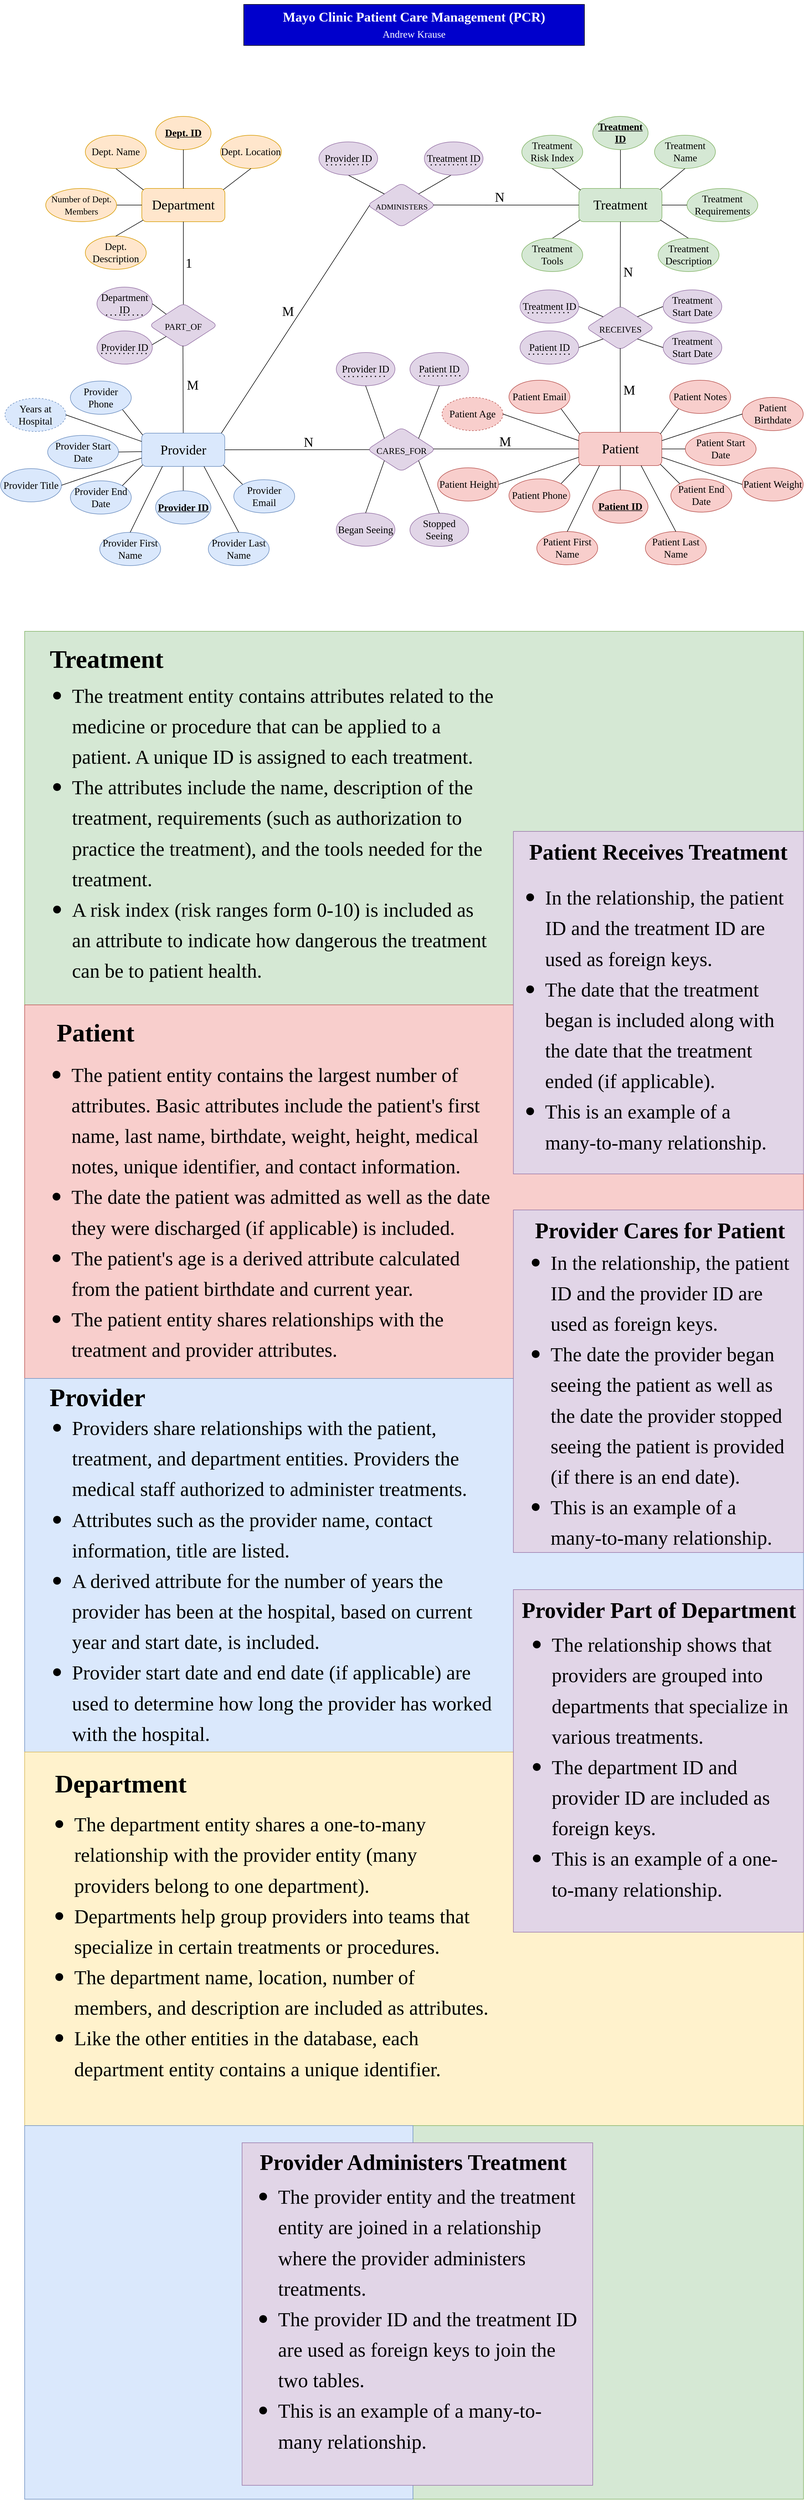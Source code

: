 <mxfile version="16.5.6" type="device"><diagram id="sXUu6gzfjGrdpGpNOIdJ" name="Page-1"><mxGraphModel dx="4525" dy="3700" grid="0" gridSize="10" guides="1" tooltips="1" connect="1" arrows="1" fold="1" page="0" pageScale="1" pageWidth="1100" pageHeight="850" background="#FFFFFF" math="0" shadow="0"><root><mxCell id="0"/><mxCell id="1" parent="0"/><mxCell id="J-3MA8H2WgZVEA1SmW8R-1" value="&lt;h1&gt;&lt;font face=&quot;Times New Roman&quot; style=&quot;font-weight: normal&quot;&gt;Department&lt;/font&gt;&lt;/h1&gt;" style="rounded=1;whiteSpace=wrap;html=1;fillColor=#ffe6cc;strokeColor=#d79b00;" vertex="1" parent="1"><mxGeometry x="-462" y="332" width="150" height="60" as="geometry"/></mxCell><mxCell id="J-3MA8H2WgZVEA1SmW8R-2" value="" style="endArrow=none;html=1;rounded=0;fontFamily=Times New Roman;entryX=0.019;entryY=0.043;entryDx=0;entryDy=0;exitX=0.5;exitY=1;exitDx=0;exitDy=0;entryPerimeter=0;" edge="1" parent="1" source="J-3MA8H2WgZVEA1SmW8R-193" target="J-3MA8H2WgZVEA1SmW8R-1"><mxGeometry width="50" height="50" relative="1" as="geometry"><mxPoint x="-543" y="288" as="sourcePoint"/><mxPoint x="-522" y="232" as="targetPoint"/></mxGeometry></mxCell><mxCell id="J-3MA8H2WgZVEA1SmW8R-4" value="&lt;h2&gt;&lt;u&gt;Dept. ID&lt;/u&gt;&lt;/h2&gt;" style="ellipse;whiteSpace=wrap;html=1;fontFamily=Times New Roman;fillColor=#ffe6cc;strokeColor=#d79b00;" vertex="1" parent="1"><mxGeometry x="-437" y="202" width="100" height="60" as="geometry"/></mxCell><mxCell id="J-3MA8H2WgZVEA1SmW8R-5" value="" style="endArrow=none;html=1;rounded=0;fontFamily=Times New Roman;exitX=0.5;exitY=0;exitDx=0;exitDy=0;entryX=0.5;entryY=1;entryDx=0;entryDy=0;" edge="1" parent="1" source="J-3MA8H2WgZVEA1SmW8R-1" target="J-3MA8H2WgZVEA1SmW8R-4"><mxGeometry width="50" height="50" relative="1" as="geometry"><mxPoint x="-402" y="322" as="sourcePoint"/><mxPoint x="-352" y="272" as="targetPoint"/></mxGeometry></mxCell><mxCell id="J-3MA8H2WgZVEA1SmW8R-6" value="&lt;h2&gt;&lt;span style=&quot;font-weight: normal&quot;&gt;Dept. Location&lt;/span&gt;&lt;/h2&gt;" style="ellipse;whiteSpace=wrap;html=1;fontFamily=Times New Roman;fillColor=#ffe6cc;strokeColor=#d79b00;" vertex="1" parent="1"><mxGeometry x="-320" y="236" width="110" height="60" as="geometry"/></mxCell><mxCell id="J-3MA8H2WgZVEA1SmW8R-7" value="" style="endArrow=none;html=1;rounded=0;fontFamily=Times New Roman;exitX=0.981;exitY=0.037;exitDx=0;exitDy=0;entryX=0.5;entryY=1;entryDx=0;entryDy=0;exitPerimeter=0;" edge="1" parent="1" source="J-3MA8H2WgZVEA1SmW8R-1" target="J-3MA8H2WgZVEA1SmW8R-6"><mxGeometry width="50" height="50" relative="1" as="geometry"><mxPoint x="-292" y="322" as="sourcePoint"/><mxPoint x="-242" y="272" as="targetPoint"/></mxGeometry></mxCell><mxCell id="J-3MA8H2WgZVEA1SmW8R-8" value="&lt;h1 style=&quot;line-height: 1.2&quot;&gt;&lt;font color=&quot;#ffffff&quot;&gt;Mayo Clinic Patient Care Management (PCR)&lt;br&gt;&lt;span style=&quot;font-weight: normal&quot;&gt;&lt;font style=&quot;font-size: 18px&quot;&gt;Andrew Krause&lt;/font&gt;&lt;/span&gt;&lt;/font&gt;&lt;br&gt;&lt;/h1&gt;" style="rounded=0;whiteSpace=wrap;html=1;fontFamily=Times New Roman;align=center;fillColor=#0000CC;" vertex="1" parent="1"><mxGeometry x="-278" width="615" height="74" as="geometry"/></mxCell><mxCell id="J-3MA8H2WgZVEA1SmW8R-20" value="" style="endArrow=none;html=1;rounded=0;fontFamily=Times New Roman;entryX=1;entryY=0.5;entryDx=0;entryDy=0;exitX=0;exitY=0.5;exitDx=0;exitDy=0;" edge="1" parent="1" source="J-3MA8H2WgZVEA1SmW8R-1" target="J-3MA8H2WgZVEA1SmW8R-194"><mxGeometry width="50" height="50" relative="1" as="geometry"><mxPoint x="-487" y="425" as="sourcePoint"/><mxPoint x="-593" y="362" as="targetPoint"/></mxGeometry></mxCell><mxCell id="J-3MA8H2WgZVEA1SmW8R-21" value="" style="endArrow=none;html=1;rounded=0;fontFamily=Times New Roman;fontSize=24;entryX=0.5;entryY=1;entryDx=0;entryDy=0;exitX=0.5;exitY=0.03;exitDx=0;exitDy=0;exitPerimeter=0;" edge="1" parent="1" source="J-3MA8H2WgZVEA1SmW8R-22" target="J-3MA8H2WgZVEA1SmW8R-1"><mxGeometry width="50" height="50" relative="1" as="geometry"><mxPoint x="-387" y="617.0" as="sourcePoint"/><mxPoint x="-360" y="489" as="targetPoint"/></mxGeometry></mxCell><mxCell id="J-3MA8H2WgZVEA1SmW8R-22" value="&lt;font style=&quot;font-size: 16px&quot;&gt;PART_OF&lt;/font&gt;" style="rhombus;whiteSpace=wrap;html=1;fontFamily=Times New Roman;fontSize=24;fillColor=#e1d5e7;strokeColor=#9673a6;rounded=1;" vertex="1" parent="1"><mxGeometry x="-448.75" y="539" width="123.5" height="80" as="geometry"/></mxCell><mxCell id="J-3MA8H2WgZVEA1SmW8R-27" value="" style="endArrow=none;html=1;rounded=0;fontFamily=Times New Roman;fontSize=24;entryX=0.494;entryY=0.961;entryDx=0;entryDy=0;exitX=0.5;exitY=0;exitDx=0;exitDy=0;entryPerimeter=0;" edge="1" parent="1" source="J-3MA8H2WgZVEA1SmW8R-203" target="J-3MA8H2WgZVEA1SmW8R-22"><mxGeometry width="50" height="50" relative="1" as="geometry"><mxPoint x="-387.0" y="765.5" as="sourcePoint"/><mxPoint x="-387.45" y="562" as="targetPoint"/></mxGeometry></mxCell><mxCell id="J-3MA8H2WgZVEA1SmW8R-39" value="&lt;h2&gt;&lt;span style=&quot;font-weight: normal&quot;&gt;Department ID&lt;/span&gt;&lt;/h2&gt;" style="ellipse;whiteSpace=wrap;html=1;fontFamily=Times New Roman;fillColor=#e1d5e7;strokeColor=#9673a6;" vertex="1" parent="1"><mxGeometry x="-543" y="510" width="100" height="60" as="geometry"/></mxCell><mxCell id="J-3MA8H2WgZVEA1SmW8R-40" value="&lt;h2&gt;&lt;span style=&quot;font-weight: normal&quot;&gt;Provider ID&lt;/span&gt;&lt;/h2&gt;" style="ellipse;whiteSpace=wrap;html=1;fontFamily=Times New Roman;fillColor=#e1d5e7;strokeColor=#9673a6;" vertex="1" parent="1"><mxGeometry x="-543" y="589" width="100" height="60" as="geometry"/></mxCell><mxCell id="J-3MA8H2WgZVEA1SmW8R-41" value="" style="endArrow=none;dashed=1;html=1;dashPattern=1 3;strokeWidth=2;rounded=0;fontFamily=Times New Roman;fontSize=16;" edge="1" parent="1"><mxGeometry width="50" height="50" relative="1" as="geometry"><mxPoint x="-526.5" y="560.32" as="sourcePoint"/><mxPoint x="-455" y="560.32" as="targetPoint"/></mxGeometry></mxCell><mxCell id="J-3MA8H2WgZVEA1SmW8R-42" value="" style="endArrow=none;dashed=1;html=1;dashPattern=1 3;strokeWidth=2;rounded=0;fontFamily=Times New Roman;fontSize=16;fillColor=#e1d5e7;strokeColor=#000000;" edge="1" parent="1"><mxGeometry width="50" height="50" relative="1" as="geometry"><mxPoint x="-535.25" y="629.65" as="sourcePoint"/><mxPoint x="-450.75" y="629.83" as="targetPoint"/></mxGeometry></mxCell><mxCell id="J-3MA8H2WgZVEA1SmW8R-46" value="&lt;font style=&quot;font-size: 14px&quot;&gt;ADMINISTERS&lt;/font&gt;" style="rhombus;whiteSpace=wrap;html=1;fontFamily=Times New Roman;fontSize=24;fillColor=#e1d5e7;strokeColor=#9673a6;rounded=1;" vertex="1" parent="1"><mxGeometry x="-55" y="322" width="123.5" height="80" as="geometry"/></mxCell><mxCell id="J-3MA8H2WgZVEA1SmW8R-49" value="" style="endArrow=none;html=1;rounded=0;fontFamily=Times New Roman;fontSize=24;exitX=0;exitY=0;exitDx=0;exitDy=0;entryX=0.5;entryY=1;entryDx=0;entryDy=0;" edge="1" parent="1" source="J-3MA8H2WgZVEA1SmW8R-46" target="J-3MA8H2WgZVEA1SmW8R-163"><mxGeometry width="50" height="50" relative="1" as="geometry"><mxPoint x="8.29" y="414.5" as="sourcePoint"/><mxPoint x="-24.437" y="320.274" as="targetPoint"/></mxGeometry></mxCell><mxCell id="J-3MA8H2WgZVEA1SmW8R-51" value="" style="endArrow=none;html=1;rounded=0;fontFamily=Times New Roman;fontSize=24;entryX=1;entryY=0;entryDx=0;entryDy=0;exitX=0.456;exitY=0.999;exitDx=0;exitDy=0;exitPerimeter=0;" edge="1" parent="1" source="J-3MA8H2WgZVEA1SmW8R-164" target="J-3MA8H2WgZVEA1SmW8R-46"><mxGeometry width="50" height="50" relative="1" as="geometry"><mxPoint x="85.437" y="320.274" as="sourcePoint"/><mxPoint x="95.004" y="333.505" as="targetPoint"/></mxGeometry></mxCell><mxCell id="J-3MA8H2WgZVEA1SmW8R-54" value="&lt;h1&gt;&lt;font face=&quot;Times New Roman&quot; style=&quot;font-weight: normal&quot;&gt;Treatment&lt;/font&gt;&lt;/h1&gt;" style="rounded=1;whiteSpace=wrap;html=1;fillColor=#d5e8d4;strokeColor=#82b366;" vertex="1" parent="1"><mxGeometry x="327" y="332" width="150" height="60" as="geometry"/></mxCell><mxCell id="J-3MA8H2WgZVEA1SmW8R-55" value="" style="endArrow=none;html=1;rounded=0;fontFamily=Times New Roman;fontSize=16;exitX=0.965;exitY=0.499;exitDx=0;exitDy=0;entryX=0;entryY=0.5;entryDx=0;entryDy=0;exitPerimeter=0;" edge="1" parent="1" source="J-3MA8H2WgZVEA1SmW8R-46" target="J-3MA8H2WgZVEA1SmW8R-54"><mxGeometry width="50" height="50" relative="1" as="geometry"><mxPoint x="103" y="289" as="sourcePoint"/><mxPoint x="343.0" y="231" as="targetPoint"/></mxGeometry></mxCell><mxCell id="J-3MA8H2WgZVEA1SmW8R-56" value="M" style="text;html=1;strokeColor=none;fillColor=none;align=center;verticalAlign=middle;whiteSpace=wrap;rounded=0;fontFamily=Times New Roman;fontSize=24;" vertex="1" parent="1"><mxGeometry x="-228" y="539" width="60" height="30" as="geometry"/></mxCell><mxCell id="J-3MA8H2WgZVEA1SmW8R-57" value="N" style="text;html=1;strokeColor=none;fillColor=none;align=center;verticalAlign=middle;whiteSpace=wrap;rounded=0;fontFamily=Times New Roman;fontSize=24;" vertex="1" parent="1"><mxGeometry x="153.77" y="332.5" width="60" height="30" as="geometry"/></mxCell><mxCell id="J-3MA8H2WgZVEA1SmW8R-58" value="" style="endArrow=none;html=1;rounded=0;fontFamily=Times New Roman;exitX=0.5;exitY=0;exitDx=0;exitDy=0;entryX=0.5;entryY=1;entryDx=0;entryDy=0;" edge="1" parent="1" source="J-3MA8H2WgZVEA1SmW8R-54" target="J-3MA8H2WgZVEA1SmW8R-59"><mxGeometry width="50" height="50" relative="1" as="geometry"><mxPoint x="401.67" y="332" as="sourcePoint"/><mxPoint x="401.67" y="262" as="targetPoint"/></mxGeometry></mxCell><mxCell id="J-3MA8H2WgZVEA1SmW8R-59" value="&lt;h2&gt;&lt;u&gt;Treatment ID&lt;/u&gt;&lt;/h2&gt;" style="ellipse;whiteSpace=wrap;html=1;fontFamily=Times New Roman;fillColor=#d5e8d4;strokeColor=#82b366;" vertex="1" parent="1"><mxGeometry x="352" y="202" width="100" height="60" as="geometry"/></mxCell><mxCell id="J-3MA8H2WgZVEA1SmW8R-60" value="&lt;h2&gt;&lt;span style=&quot;font-weight: normal&quot;&gt;Treatment Risk Index&lt;/span&gt;&lt;/h2&gt;" style="ellipse;whiteSpace=wrap;html=1;fontFamily=Times New Roman;fillColor=#d5e8d4;strokeColor=#82b366;" vertex="1" parent="1"><mxGeometry x="223.94" y="236" width="110" height="60" as="geometry"/></mxCell><mxCell id="J-3MA8H2WgZVEA1SmW8R-61" value="" style="endArrow=none;html=1;rounded=0;fontFamily=Times New Roman;exitX=0.5;exitY=1;exitDx=0;exitDy=0;entryX=0.02;entryY=0.049;entryDx=0;entryDy=0;entryPerimeter=0;" edge="1" parent="1" source="J-3MA8H2WgZVEA1SmW8R-60" target="J-3MA8H2WgZVEA1SmW8R-54"><mxGeometry width="50" height="50" relative="1" as="geometry"><mxPoint x="252" y="340" as="sourcePoint"/><mxPoint x="340" y="270" as="targetPoint"/></mxGeometry></mxCell><mxCell id="J-3MA8H2WgZVEA1SmW8R-62" value="&lt;h2&gt;&lt;span style=&quot;font-weight: normal&quot;&gt;Treatment Name&lt;/span&gt;&lt;/h2&gt;" style="ellipse;whiteSpace=wrap;html=1;fontFamily=Times New Roman;fillColor=#d5e8d4;strokeColor=#82b366;" vertex="1" parent="1"><mxGeometry x="463.5" y="236" width="110" height="60" as="geometry"/></mxCell><mxCell id="J-3MA8H2WgZVEA1SmW8R-63" value="" style="endArrow=none;html=1;rounded=0;fontFamily=Times New Roman;exitX=0.977;exitY=0.035;exitDx=0;exitDy=0;entryX=0.5;entryY=1;entryDx=0;entryDy=0;exitPerimeter=0;" edge="1" parent="1" source="J-3MA8H2WgZVEA1SmW8R-54" target="J-3MA8H2WgZVEA1SmW8R-62"><mxGeometry width="50" height="50" relative="1" as="geometry"><mxPoint x="487.0" y="270" as="sourcePoint"/><mxPoint x="561" y="340" as="targetPoint"/></mxGeometry></mxCell><mxCell id="J-3MA8H2WgZVEA1SmW8R-68" value="&lt;h2&gt;&lt;span style=&quot;font-weight: normal&quot;&gt;Treatment Requirements&lt;/span&gt;&lt;/h2&gt;" style="ellipse;whiteSpace=wrap;html=1;fontFamily=Times New Roman;fillColor=#d5e8d4;strokeColor=#82b366;" vertex="1" parent="1"><mxGeometry x="522" y="332" width="128" height="60" as="geometry"/></mxCell><mxCell id="J-3MA8H2WgZVEA1SmW8R-69" value="" style="endArrow=none;html=1;rounded=0;fontFamily=Times New Roman;fontSize=24;entryX=1;entryY=0.5;entryDx=0;entryDy=0;exitX=0;exitY=0.5;exitDx=0;exitDy=0;" edge="1" parent="1" source="J-3MA8H2WgZVEA1SmW8R-68" target="J-3MA8H2WgZVEA1SmW8R-54"><mxGeometry width="50" height="50" relative="1" as="geometry"><mxPoint x="522.5" y="361.88" as="sourcePoint"/><mxPoint x="477" y="361.88" as="targetPoint"/></mxGeometry></mxCell><mxCell id="J-3MA8H2WgZVEA1SmW8R-70" value="" style="endArrow=none;html=1;rounded=0;fontFamily=Times New Roman;fontSize=24;entryX=0.5;entryY=1;entryDx=0;entryDy=0;exitX=0.499;exitY=0.031;exitDx=0;exitDy=0;exitPerimeter=0;" edge="1" parent="1" source="J-3MA8H2WgZVEA1SmW8R-71" target="J-3MA8H2WgZVEA1SmW8R-54"><mxGeometry width="50" height="50" relative="1" as="geometry"><mxPoint x="402" y="544" as="sourcePoint"/><mxPoint x="407" y="391" as="targetPoint"/></mxGeometry></mxCell><mxCell id="J-3MA8H2WgZVEA1SmW8R-71" value="&lt;font style=&quot;font-size: 16px&quot;&gt;RECEIVES&lt;/font&gt;" style="rhombus;whiteSpace=wrap;html=1;fontFamily=Times New Roman;fontSize=24;fillColor=#e1d5e7;strokeColor=#9673a6;rounded=1;" vertex="1" parent="1"><mxGeometry x="340" y="543.5" width="123.5" height="80" as="geometry"/></mxCell><mxCell id="J-3MA8H2WgZVEA1SmW8R-72" value="N" style="text;html=1;strokeColor=none;fillColor=none;align=center;verticalAlign=middle;whiteSpace=wrap;rounded=0;fontFamily=Times New Roman;fontSize=24;" vertex="1" parent="1"><mxGeometry x="386" y="468" width="60" height="30" as="geometry"/></mxCell><mxCell id="J-3MA8H2WgZVEA1SmW8R-73" value="" style="endArrow=none;html=1;rounded=0;fontFamily=Times New Roman;fontSize=24;entryX=0.499;entryY=0.959;entryDx=0;entryDy=0;exitX=0.5;exitY=0;exitDx=0;exitDy=0;entryPerimeter=0;" edge="1" parent="1" source="J-3MA8H2WgZVEA1SmW8R-74" target="J-3MA8H2WgZVEA1SmW8R-71"><mxGeometry width="50" height="50" relative="1" as="geometry"><mxPoint x="425.59" y="695.5" as="sourcePoint"/><mxPoint x="425.59" y="639.5" as="targetPoint"/></mxGeometry></mxCell><mxCell id="J-3MA8H2WgZVEA1SmW8R-74" value="&lt;h1&gt;&lt;font face=&quot;Times New Roman&quot; style=&quot;font-weight: normal&quot;&gt;Patient&lt;/font&gt;&lt;/h1&gt;" style="rounded=1;whiteSpace=wrap;html=1;fillColor=#f8cecc;strokeColor=#b85450;" vertex="1" parent="1"><mxGeometry x="326.75" y="772" width="150" height="60" as="geometry"/></mxCell><mxCell id="J-3MA8H2WgZVEA1SmW8R-75" value="M" style="text;html=1;strokeColor=none;fillColor=none;align=center;verticalAlign=middle;whiteSpace=wrap;rounded=0;fontFamily=Times New Roman;fontSize=24;" vertex="1" parent="1"><mxGeometry x="388" y="681" width="60" height="30" as="geometry"/></mxCell><mxCell id="J-3MA8H2WgZVEA1SmW8R-76" value="&lt;h2&gt;&lt;span style=&quot;font-weight: normal&quot;&gt;Treatment ID&lt;/span&gt;&lt;/h2&gt;" style="ellipse;whiteSpace=wrap;html=1;fontFamily=Times New Roman;fillColor=#e1d5e7;strokeColor=#9673a6;" vertex="1" parent="1"><mxGeometry x="220.75" y="515" width="106" height="60" as="geometry"/></mxCell><mxCell id="J-3MA8H2WgZVEA1SmW8R-77" value="" style="endArrow=none;html=1;rounded=0;fontFamily=Times New Roman;fontSize=24;entryX=0;entryY=0;entryDx=0;entryDy=0;exitX=1;exitY=0.5;exitDx=0;exitDy=0;" edge="1" parent="1" source="J-3MA8H2WgZVEA1SmW8R-76" target="J-3MA8H2WgZVEA1SmW8R-71"><mxGeometry width="50" height="50" relative="1" as="geometry"><mxPoint x="333.535" y="551.84" as="sourcePoint"/><mxPoint x="387" y="526.16" as="targetPoint"/></mxGeometry></mxCell><mxCell id="J-3MA8H2WgZVEA1SmW8R-78" value="" style="endArrow=none;dashed=1;html=1;dashPattern=1 3;strokeWidth=2;rounded=0;fontFamily=Times New Roman;fontSize=16;entryX=0.995;entryY=0.659;entryDx=0;entryDy=0;entryPerimeter=0;" edge="1" parent="1"><mxGeometry width="50" height="50" relative="1" as="geometry"><mxPoint x="234.75" y="556.46" as="sourcePoint"/><mxPoint x="313.25" y="556" as="targetPoint"/></mxGeometry></mxCell><mxCell id="J-3MA8H2WgZVEA1SmW8R-79" value="&lt;h2&gt;&lt;span style=&quot;font-weight: normal&quot;&gt;Patient ID&lt;/span&gt;&lt;/h2&gt;" style="ellipse;whiteSpace=wrap;html=1;fontFamily=Times New Roman;fillColor=#e1d5e7;strokeColor=#9673a6;" vertex="1" parent="1"><mxGeometry x="220.75" y="589" width="106" height="60" as="geometry"/></mxCell><mxCell id="J-3MA8H2WgZVEA1SmW8R-80" value="" style="endArrow=none;html=1;rounded=0;fontFamily=Times New Roman;fontSize=24;entryX=0;entryY=1;entryDx=0;entryDy=0;exitX=1;exitY=0.5;exitDx=0;exitDy=0;" edge="1" parent="1" source="J-3MA8H2WgZVEA1SmW8R-79" target="J-3MA8H2WgZVEA1SmW8R-71"><mxGeometry width="50" height="50" relative="1" as="geometry"><mxPoint x="310" y="621" as="sourcePoint"/><mxPoint x="370.875" y="645.5" as="targetPoint"/></mxGeometry></mxCell><mxCell id="J-3MA8H2WgZVEA1SmW8R-81" value="" style="endArrow=none;dashed=1;html=1;dashPattern=1 3;strokeWidth=2;rounded=0;fontFamily=Times New Roman;fontSize=16;" edge="1" parent="1"><mxGeometry width="50" height="50" relative="1" as="geometry"><mxPoint x="236.25" y="631" as="sourcePoint"/><mxPoint x="311.25" y="631" as="targetPoint"/></mxGeometry></mxCell><mxCell id="J-3MA8H2WgZVEA1SmW8R-82" value="" style="endArrow=none;html=1;rounded=0;fontFamily=Times New Roman;fontSize=24;exitX=1;exitY=0;exitDx=0;exitDy=0;entryX=0;entryY=0.5;entryDx=0;entryDy=0;" edge="1" parent="1" source="J-3MA8H2WgZVEA1SmW8R-71" target="J-3MA8H2WgZVEA1SmW8R-159"><mxGeometry width="50" height="50" relative="1" as="geometry"><mxPoint x="472" y="582" as="sourcePoint"/><mxPoint x="209.25" y="545" as="targetPoint"/></mxGeometry></mxCell><mxCell id="J-3MA8H2WgZVEA1SmW8R-88" value="" style="endArrow=none;html=1;rounded=0;fontFamily=Times New Roman;fontSize=24;exitX=1;exitY=0;exitDx=0;exitDy=0;entryX=0.013;entryY=0.952;entryDx=0;entryDy=0;entryPerimeter=0;" edge="1" parent="1" source="J-3MA8H2WgZVEA1SmW8R-264" target="J-3MA8H2WgZVEA1SmW8R-74"><mxGeometry width="50" height="50" relative="1" as="geometry"><mxPoint x="277.095" y="871.755" as="sourcePoint"/><mxPoint x="340.0" y="863.0" as="targetPoint"/></mxGeometry></mxCell><mxCell id="J-3MA8H2WgZVEA1SmW8R-90" value="" style="endArrow=none;html=1;rounded=0;fontFamily=Times New Roman;fontSize=24;exitX=0.5;exitY=0;exitDx=0;exitDy=0;entryX=0.5;entryY=1;entryDx=0;entryDy=0;" edge="1" parent="1" source="J-3MA8H2WgZVEA1SmW8R-201" target="J-3MA8H2WgZVEA1SmW8R-74"><mxGeometry width="50" height="50" relative="1" as="geometry"><mxPoint x="401.75" y="876" as="sourcePoint"/><mxPoint x="414.48" y="841.27" as="targetPoint"/></mxGeometry></mxCell><mxCell id="J-3MA8H2WgZVEA1SmW8R-91" value="" style="endArrow=none;html=1;rounded=0;fontFamily=Times New Roman;fontSize=24;entryX=0.983;entryY=0.962;entryDx=0;entryDy=0;exitX=0;exitY=0;exitDx=0;exitDy=0;entryPerimeter=0;" edge="1" parent="1" source="J-3MA8H2WgZVEA1SmW8R-92" target="J-3MA8H2WgZVEA1SmW8R-74"><mxGeometry width="50" height="50" relative="1" as="geometry"><mxPoint x="514" y="871" as="sourcePoint"/><mxPoint x="548.54" y="836" as="targetPoint"/></mxGeometry></mxCell><mxCell id="J-3MA8H2WgZVEA1SmW8R-92" value="&lt;h2&gt;&lt;span style=&quot;font-weight: normal&quot;&gt;Patient End Date&lt;/span&gt;&lt;/h2&gt;" style="ellipse;whiteSpace=wrap;html=1;fontFamily=Times New Roman;fillColor=#f8cecc;strokeColor=#b85450;" vertex="1" parent="1"><mxGeometry x="493" y="856" width="110" height="60" as="geometry"/></mxCell><mxCell id="J-3MA8H2WgZVEA1SmW8R-103" value="" style="rounded=0;whiteSpace=wrap;html=1;fontFamily=Times New Roman;fontSize=16;fillColor=#d5e8d4;strokeColor=#82b366;" vertex="1" parent="1"><mxGeometry x="-673.5" y="1131" width="1406" height="674" as="geometry"/></mxCell><mxCell id="J-3MA8H2WgZVEA1SmW8R-104" value="&lt;font style=&quot;font-size: 46px&quot;&gt;&lt;b&gt;Treatment&lt;/b&gt;&lt;/font&gt;" style="text;html=1;strokeColor=none;fillColor=none;align=center;verticalAlign=middle;whiteSpace=wrap;rounded=0;fontFamily=Times New Roman;fontSize=16;" vertex="1" parent="1"><mxGeometry x="-639.75" y="1143" width="228.75" height="75" as="geometry"/></mxCell><mxCell id="J-3MA8H2WgZVEA1SmW8R-105" value="&lt;ul&gt;&lt;li&gt;&lt;font style=&quot;font-size: 36px ; line-height: 0&quot;&gt;The treatment entity contains attributes related to the medicine or procedure that can be applied to a patient. A unique ID is assigned to each treatment.&lt;/font&gt;&lt;/li&gt;&lt;li&gt;&lt;span style=&quot;font-size: 36px&quot;&gt;The attributes include the name, description of the treatment, requirements (such as authorization to practice the treatment), and the tools needed for the treatment.&lt;/span&gt;&lt;/li&gt;&lt;li&gt;&lt;font style=&quot;font-size: 36px ; line-height: 0&quot;&gt;A risk index (risk ranges form 0-10) is included as an attribute to indicate how dangerous the treatment can be to patient health.&lt;/font&gt;&lt;/li&gt;&lt;/ul&gt;" style="text;html=1;strokeColor=none;fillColor=none;align=left;verticalAlign=middle;whiteSpace=wrap;rounded=0;fontFamily=Times New Roman;fontSize=46;" vertex="1" parent="1"><mxGeometry x="-630.24" y="1221" width="805.27" height="541" as="geometry"/></mxCell><mxCell id="J-3MA8H2WgZVEA1SmW8R-106" value="" style="rounded=0;whiteSpace=wrap;html=1;fontFamily=Times New Roman;fontSize=16;fillColor=#f8cecc;strokeColor=#b85450;" vertex="1" parent="1"><mxGeometry x="-673.5" y="1805" width="1406" height="674" as="geometry"/></mxCell><mxCell id="J-3MA8H2WgZVEA1SmW8R-107" value="" style="rounded=0;whiteSpace=wrap;html=1;fontFamily=Times New Roman;fontSize=16;fillColor=#e1d5e7;strokeColor=#9673a6;" vertex="1" parent="1"><mxGeometry x="208.75" y="1492" width="523.75" height="618" as="geometry"/></mxCell><mxCell id="J-3MA8H2WgZVEA1SmW8R-108" value="&lt;font style=&quot;font-size: 46px&quot;&gt;&lt;b&gt;Patient&lt;/b&gt;&lt;/font&gt;" style="text;html=1;strokeColor=none;fillColor=none;align=center;verticalAlign=middle;whiteSpace=wrap;rounded=0;fontFamily=Times New Roman;fontSize=16;" vertex="1" parent="1"><mxGeometry x="-626.5" y="1817" width="160.5" height="75" as="geometry"/></mxCell><mxCell id="J-3MA8H2WgZVEA1SmW8R-109" value="&lt;ul&gt;&lt;li&gt;&lt;span style=&quot;font-size: 36px&quot;&gt;The patient entity contains the largest number of attributes. Basic attributes include the patient's first name, last name, birthdate, weight, height, medical notes, unique identifier, and contact information.&lt;/span&gt;&lt;/li&gt;&lt;li&gt;&lt;span style=&quot;font-size: 36px&quot;&gt;The date the patient was admitted as well as the date they were discharged (if applicable) is included.&lt;/span&gt;&lt;/li&gt;&lt;li&gt;&lt;span style=&quot;font-size: 36px&quot;&gt;The patient's age is a derived attribute calculated from the patient birthdate and current year.&lt;/span&gt;&lt;/li&gt;&lt;li&gt;&lt;span style=&quot;font-size: 36px&quot;&gt;The patient entity shares relationships with the treatment and provider attributes.&lt;/span&gt;&lt;/li&gt;&lt;/ul&gt;" style="text;html=1;strokeColor=none;fillColor=none;align=left;verticalAlign=middle;whiteSpace=wrap;rounded=0;fontFamily=Times New Roman;fontSize=46;" vertex="1" parent="1"><mxGeometry x="-631.27" y="1905" width="805.27" height="541" as="geometry"/></mxCell><mxCell id="J-3MA8H2WgZVEA1SmW8R-110" value="" style="rounded=0;whiteSpace=wrap;html=1;fontFamily=Times New Roman;fontSize=16;fillColor=#dae8fc;strokeColor=#6c8ebf;" vertex="1" parent="1"><mxGeometry x="-673.5" y="2479" width="1406" height="674" as="geometry"/></mxCell><mxCell id="J-3MA8H2WgZVEA1SmW8R-111" value="&lt;font style=&quot;font-size: 46px&quot;&gt;&lt;b&gt;Provider&lt;/b&gt;&lt;/font&gt;" style="text;html=1;strokeColor=none;fillColor=none;align=center;verticalAlign=middle;whiteSpace=wrap;rounded=0;fontFamily=Times New Roman;fontSize=16;" vertex="1" parent="1"><mxGeometry x="-635" y="2475" width="186" height="75" as="geometry"/></mxCell><mxCell id="J-3MA8H2WgZVEA1SmW8R-112" value="" style="rounded=0;whiteSpace=wrap;html=1;fontFamily=Times New Roman;fontSize=16;fillColor=#e1d5e7;strokeColor=#9673a6;" vertex="1" parent="1"><mxGeometry x="208.75" y="2175" width="523.75" height="618" as="geometry"/></mxCell><mxCell id="J-3MA8H2WgZVEA1SmW8R-113" value="&lt;ul&gt;&lt;li&gt;&lt;span style=&quot;font-size: 36px&quot;&gt;Providers share relationships with the patient, treatment, and department entities. Providers the medical staff authorized to administer treatments.&lt;/span&gt;&lt;/li&gt;&lt;li&gt;&lt;span style=&quot;font-size: 36px&quot;&gt;Attributes such as the provider name, contact information, title are listed.&lt;/span&gt;&lt;/li&gt;&lt;li&gt;&lt;span style=&quot;font-size: 36px&quot;&gt;A derived attribute for the number of years the provider has been at the hospital, based on current year and start date, is included.&lt;/span&gt;&lt;br&gt;&lt;/li&gt;&lt;li&gt;&lt;span style=&quot;font-size: 36px&quot;&gt;Provider start date and end date (if applicable) are used to determine how long the provider has worked with the hospital.&lt;/span&gt;&lt;/li&gt;&lt;/ul&gt;" style="text;html=1;strokeColor=none;fillColor=none;align=left;verticalAlign=middle;whiteSpace=wrap;rounded=0;fontFamily=Times New Roman;fontSize=46;" vertex="1" parent="1"><mxGeometry x="-630.24" y="2529" width="805.27" height="624" as="geometry"/></mxCell><mxCell id="J-3MA8H2WgZVEA1SmW8R-114" value="" style="rounded=0;whiteSpace=wrap;html=1;fontFamily=Times New Roman;fontSize=16;fillColor=#fff2cc;strokeColor=#d6b656;" vertex="1" parent="1"><mxGeometry x="-673.5" y="3153" width="1406" height="674" as="geometry"/></mxCell><mxCell id="J-3MA8H2WgZVEA1SmW8R-115" value="" style="rounded=0;whiteSpace=wrap;html=1;fontFamily=Times New Roman;fontSize=16;fillColor=#e1d5e7;strokeColor=#9673a6;" vertex="1" parent="1"><mxGeometry x="208.75" y="2860" width="523.75" height="618" as="geometry"/></mxCell><mxCell id="J-3MA8H2WgZVEA1SmW8R-116" value="&lt;font style=&quot;font-size: 46px&quot;&gt;&lt;b&gt;Department&lt;/b&gt;&lt;/font&gt;" style="text;html=1;strokeColor=none;fillColor=none;align=center;verticalAlign=middle;whiteSpace=wrap;rounded=0;fontFamily=Times New Roman;fontSize=16;" vertex="1" parent="1"><mxGeometry x="-626.5" y="3172" width="251.5" height="75" as="geometry"/></mxCell><mxCell id="J-3MA8H2WgZVEA1SmW8R-117" value="&lt;ul&gt;&lt;li&gt;&lt;span style=&quot;font-size: 36px&quot;&gt;The department entity shares a one-to-many relationship with the provider entity (many providers belong to one department).&lt;/span&gt;&lt;/li&gt;&lt;li&gt;&lt;span style=&quot;font-size: 36px&quot;&gt;Departments help group providers into teams that specialize in certain treatments or procedures.&lt;/span&gt;&lt;/li&gt;&lt;li&gt;&lt;span style=&quot;font-size: 36px&quot;&gt;The department name, location, number of members, and description are included as attributes.&lt;/span&gt;&lt;/li&gt;&lt;li&gt;&lt;span style=&quot;font-size: 36px&quot;&gt;Like the other entities in the database, each department entity contains a unique identifier.&lt;/span&gt;&lt;/li&gt;&lt;/ul&gt;" style="text;html=1;strokeColor=none;fillColor=none;align=left;verticalAlign=middle;whiteSpace=wrap;rounded=0;fontFamily=Times New Roman;fontSize=46;" vertex="1" parent="1"><mxGeometry x="-626.5" y="3227" width="805.27" height="548" as="geometry"/></mxCell><mxCell id="J-3MA8H2WgZVEA1SmW8R-118" value="&lt;b&gt;&lt;font style=&quot;font-size: 40px&quot;&gt;Patient Receives Treatment&lt;/font&gt;&lt;/b&gt;" style="text;html=1;strokeColor=none;fillColor=none;align=center;verticalAlign=middle;whiteSpace=wrap;rounded=0;fontFamily=Times New Roman;fontSize=16;" vertex="1" parent="1"><mxGeometry x="209.25" y="1492" width="522.75" height="73" as="geometry"/></mxCell><mxCell id="J-3MA8H2WgZVEA1SmW8R-119" value="&lt;b&gt;&lt;font style=&quot;font-size: 40px&quot;&gt;Provider Part of Department&lt;/font&gt;&lt;/b&gt;" style="text;html=1;strokeColor=none;fillColor=none;align=center;verticalAlign=middle;whiteSpace=wrap;rounded=0;fontFamily=Times New Roman;fontSize=16;" vertex="1" parent="1"><mxGeometry x="210" y="2860" width="522.75" height="73" as="geometry"/></mxCell><mxCell id="J-3MA8H2WgZVEA1SmW8R-120" value="&lt;b&gt;&lt;font style=&quot;font-size: 40px&quot;&gt;Provider Cares for Patient&lt;/font&gt;&lt;/b&gt;" style="text;html=1;strokeColor=none;fillColor=none;align=center;verticalAlign=middle;whiteSpace=wrap;rounded=0;fontFamily=Times New Roman;fontSize=16;" vertex="1" parent="1"><mxGeometry x="211" y="2175" width="524.75" height="73" as="geometry"/></mxCell><mxCell id="J-3MA8H2WgZVEA1SmW8R-121" value="&lt;ul&gt;&lt;li&gt;&lt;span style=&quot;font-size: 36px&quot;&gt;In the relationship, the patient ID and the treatment ID are used as foreign keys.&lt;/span&gt;&lt;/li&gt;&lt;li&gt;&lt;span style=&quot;font-size: 36px&quot;&gt;The date that the treatment began is included along with the date that the treatment ended (if applicable).&lt;/span&gt;&lt;/li&gt;&lt;li&gt;&lt;span style=&quot;font-size: 36px&quot;&gt;This is an example of a many-to-many relationship.&lt;/span&gt;&lt;/li&gt;&lt;/ul&gt;" style="text;html=1;strokeColor=none;fillColor=none;align=left;verticalAlign=middle;whiteSpace=wrap;rounded=0;fontFamily=Times New Roman;fontSize=46;" vertex="1" parent="1"><mxGeometry x="223.94" y="1558" width="475.13" height="541" as="geometry"/></mxCell><mxCell id="J-3MA8H2WgZVEA1SmW8R-122" value="&lt;ul&gt;&lt;li&gt;&lt;span style=&quot;font-size: 36px&quot;&gt;In the relationship, the patient ID and the provider ID are used as foreign keys.&lt;/span&gt;&lt;/li&gt;&lt;li&gt;&lt;span style=&quot;font-size: 36px&quot;&gt;The date the provider began seeing the patient as well as the date the provider stopped seeing the patient is provided (if there is an end date).&lt;/span&gt;&lt;br&gt;&lt;/li&gt;&lt;li&gt;&lt;span style=&quot;font-size: 36px&quot;&gt;This is an example of a many-to-many relationship.&lt;/span&gt;&lt;/li&gt;&lt;/ul&gt;" style="text;html=1;strokeColor=none;fillColor=none;align=left;verticalAlign=middle;whiteSpace=wrap;rounded=0;fontFamily=Times New Roman;fontSize=46;" vertex="1" parent="1"><mxGeometry x="233.56" y="2241" width="475.13" height="548" as="geometry"/></mxCell><mxCell id="J-3MA8H2WgZVEA1SmW8R-123" value="&lt;ul&gt;&lt;li&gt;&lt;span style=&quot;font-size: 36px&quot;&gt;The relationship shows that providers are grouped into departments that specialize in various treatments.&amp;nbsp;&lt;/span&gt;&lt;/li&gt;&lt;li&gt;&lt;span style=&quot;font-size: 36px&quot;&gt;The department ID and provider ID are included as foreign keys.&lt;/span&gt;&lt;br&gt;&lt;/li&gt;&lt;li&gt;&lt;span style=&quot;font-size: 36px&quot;&gt;This is an example of a one-to-many relationship.&lt;/span&gt;&lt;/li&gt;&lt;/ul&gt;" style="text;html=1;strokeColor=none;fillColor=none;align=left;verticalAlign=middle;whiteSpace=wrap;rounded=0;fontFamily=Times New Roman;fontSize=46;" vertex="1" parent="1"><mxGeometry x="235.81" y="2927" width="475.13" height="500" as="geometry"/></mxCell><mxCell id="J-3MA8H2WgZVEA1SmW8R-149" value="" style="rounded=0;whiteSpace=wrap;html=1;fontFamily=Times New Roman;fontSize=16;fillColor=#d5e8d4;strokeColor=#82b366;" vertex="1" parent="1"><mxGeometry x="26" y="3827" width="706.5" height="674" as="geometry"/></mxCell><mxCell id="J-3MA8H2WgZVEA1SmW8R-155" value="" style="endArrow=none;html=1;rounded=0;fontFamily=Times New Roman;entryX=0.98;entryY=0.947;entryDx=0;entryDy=0;exitX=0.5;exitY=0;exitDx=0;exitDy=0;entryPerimeter=0;" edge="1" parent="1" source="J-3MA8H2WgZVEA1SmW8R-156" target="J-3MA8H2WgZVEA1SmW8R-54"><mxGeometry width="50" height="50" relative="1" as="geometry"><mxPoint x="556" y="455" as="sourcePoint"/><mxPoint x="477" y="393" as="targetPoint"/></mxGeometry></mxCell><mxCell id="J-3MA8H2WgZVEA1SmW8R-156" value="&lt;h2&gt;&lt;span style=&quot;font-weight: normal&quot;&gt;Treatment Description&lt;/span&gt;&lt;/h2&gt;" style="ellipse;whiteSpace=wrap;html=1;fontFamily=Times New Roman;fillColor=#d5e8d4;strokeColor=#82b366;" vertex="1" parent="1"><mxGeometry x="470" y="422" width="110" height="60" as="geometry"/></mxCell><mxCell id="J-3MA8H2WgZVEA1SmW8R-157" value="" style="endArrow=none;html=1;rounded=0;fontFamily=Times New Roman;entryX=0.014;entryY=0.947;entryDx=0;entryDy=0;exitX=0.5;exitY=0;exitDx=0;exitDy=0;entryPerimeter=0;" edge="1" parent="1" source="J-3MA8H2WgZVEA1SmW8R-158" target="J-3MA8H2WgZVEA1SmW8R-54"><mxGeometry width="50" height="50" relative="1" as="geometry"><mxPoint x="276" y="421" as="sourcePoint"/><mxPoint x="317" y="416" as="targetPoint"/></mxGeometry></mxCell><mxCell id="J-3MA8H2WgZVEA1SmW8R-158" value="&lt;h2&gt;&lt;span style=&quot;font-weight: normal&quot;&gt;Treatment Tools&lt;/span&gt;&lt;/h2&gt;" style="ellipse;whiteSpace=wrap;html=1;fontFamily=Times New Roman;fillColor=#d5e8d4;strokeColor=#82b366;" vertex="1" parent="1"><mxGeometry x="223.94" y="422" width="110" height="60" as="geometry"/></mxCell><mxCell id="J-3MA8H2WgZVEA1SmW8R-159" value="&lt;h2&gt;&lt;span style=&quot;font-weight: normal&quot;&gt;Treatment Start Date&lt;/span&gt;&lt;/h2&gt;" style="ellipse;whiteSpace=wrap;html=1;fontFamily=Times New Roman;fillColor=#e1d5e7;strokeColor=#9673a6;" vertex="1" parent="1"><mxGeometry x="479" y="515" width="106" height="60" as="geometry"/></mxCell><mxCell id="J-3MA8H2WgZVEA1SmW8R-160" value="&lt;h2&gt;&lt;span style=&quot;font-weight: normal&quot;&gt;Treatment Start Date&lt;/span&gt;&lt;/h2&gt;" style="ellipse;whiteSpace=wrap;html=1;fontFamily=Times New Roman;fillColor=#e1d5e7;strokeColor=#9673a6;" vertex="1" parent="1"><mxGeometry x="479" y="589" width="106" height="60" as="geometry"/></mxCell><mxCell id="J-3MA8H2WgZVEA1SmW8R-161" value="" style="endArrow=none;html=1;rounded=0;fontFamily=Times New Roman;fontSize=24;exitX=1;exitY=1;exitDx=0;exitDy=0;entryX=0;entryY=0.5;entryDx=0;entryDy=0;" edge="1" parent="1" source="J-3MA8H2WgZVEA1SmW8R-71" target="J-3MA8H2WgZVEA1SmW8R-160"><mxGeometry width="50" height="50" relative="1" as="geometry"><mxPoint x="442.185" y="619" as="sourcePoint"/><mxPoint x="502.56" y="600.5" as="targetPoint"/></mxGeometry></mxCell><mxCell id="J-3MA8H2WgZVEA1SmW8R-163" value="&lt;h2&gt;&lt;span style=&quot;font-weight: normal&quot;&gt;Provider ID&lt;/span&gt;&lt;/h2&gt;" style="ellipse;whiteSpace=wrap;html=1;fontFamily=Times New Roman;fillColor=#e1d5e7;strokeColor=#9673a6;" vertex="1" parent="1"><mxGeometry x="-142.25" y="248" width="106" height="60" as="geometry"/></mxCell><mxCell id="J-3MA8H2WgZVEA1SmW8R-164" value="&lt;h2&gt;&lt;span style=&quot;font-weight: normal&quot;&gt;Treatment ID&lt;/span&gt;&lt;/h2&gt;" style="ellipse;whiteSpace=wrap;html=1;fontFamily=Times New Roman;fillColor=#e1d5e7;strokeColor=#9673a6;" vertex="1" parent="1"><mxGeometry x="48" y="248" width="106" height="60" as="geometry"/></mxCell><mxCell id="J-3MA8H2WgZVEA1SmW8R-165" value="" style="endArrow=none;dashed=1;html=1;dashPattern=1 3;strokeWidth=2;rounded=0;fontFamily=Times New Roman;fontSize=16;" edge="1" parent="1"><mxGeometry width="50" height="50" relative="1" as="geometry"><mxPoint x="59.5" y="289.46" as="sourcePoint"/><mxPoint x="147" y="289" as="targetPoint"/></mxGeometry></mxCell><mxCell id="J-3MA8H2WgZVEA1SmW8R-166" value="" style="endArrow=none;dashed=1;html=1;dashPattern=1 3;strokeWidth=2;rounded=0;fontFamily=Times New Roman;fontSize=16;" edge="1" parent="1"><mxGeometry width="50" height="50" relative="1" as="geometry"><mxPoint x="-128.5" y="289.46" as="sourcePoint"/><mxPoint x="-50" y="289" as="targetPoint"/></mxGeometry></mxCell><mxCell id="J-3MA8H2WgZVEA1SmW8R-167" value="&lt;h2&gt;&lt;span style=&quot;font-weight: normal&quot;&gt;Patient Last Name&lt;/span&gt;&lt;/h2&gt;" style="ellipse;whiteSpace=wrap;html=1;fontFamily=Times New Roman;fillColor=#f8cecc;strokeColor=#b85450;" vertex="1" parent="1"><mxGeometry x="447" y="951" width="110" height="60" as="geometry"/></mxCell><mxCell id="J-3MA8H2WgZVEA1SmW8R-168" value="&lt;h2&gt;&lt;span style=&quot;font-weight: normal&quot;&gt;Patient First Name&lt;/span&gt;&lt;/h2&gt;" style="ellipse;whiteSpace=wrap;html=1;fontFamily=Times New Roman;fillColor=#f8cecc;strokeColor=#b85450;" vertex="1" parent="1"><mxGeometry x="251" y="951" width="110" height="60" as="geometry"/></mxCell><mxCell id="J-3MA8H2WgZVEA1SmW8R-169" value="" style="endArrow=none;html=1;rounded=0;fontFamily=Times New Roman;fontSize=24;entryX=0.983;entryY=0.046;entryDx=0;entryDy=0;exitX=0;exitY=1;exitDx=0;exitDy=0;entryPerimeter=0;" edge="1" parent="1" source="J-3MA8H2WgZVEA1SmW8R-170" target="J-3MA8H2WgZVEA1SmW8R-74"><mxGeometry width="50" height="50" relative="1" as="geometry"><mxPoint x="510" y="789" as="sourcePoint"/><mxPoint x="489.52" y="741.28" as="targetPoint"/></mxGeometry></mxCell><mxCell id="J-3MA8H2WgZVEA1SmW8R-170" value="&lt;h2&gt;&lt;span style=&quot;font-weight: normal&quot;&gt;Patient Notes&lt;/span&gt;&lt;/h2&gt;" style="ellipse;whiteSpace=wrap;html=1;fontFamily=Times New Roman;fillColor=#f8cecc;strokeColor=#b85450;" vertex="1" parent="1"><mxGeometry x="491" y="678" width="110" height="60" as="geometry"/></mxCell><mxCell id="J-3MA8H2WgZVEA1SmW8R-171" value="&lt;h2&gt;&lt;span style=&quot;font-weight: normal&quot;&gt;Patient Start Date&lt;/span&gt;&lt;/h2&gt;" style="ellipse;whiteSpace=wrap;html=1;fontFamily=Times New Roman;fillColor=#f8cecc;strokeColor=#b85450;" vertex="1" parent="1"><mxGeometry x="519" y="772" width="128" height="60" as="geometry"/></mxCell><mxCell id="J-3MA8H2WgZVEA1SmW8R-172" value="" style="endArrow=none;html=1;rounded=0;fontFamily=Times New Roman;fontSize=24;exitX=1;exitY=0.5;exitDx=0;exitDy=0;entryX=0;entryY=0.5;entryDx=0;entryDy=0;" edge="1" parent="1" source="J-3MA8H2WgZVEA1SmW8R-74" target="J-3MA8H2WgZVEA1SmW8R-171"><mxGeometry width="50" height="50" relative="1" as="geometry"><mxPoint x="476.75" y="806.31" as="sourcePoint"/><mxPoint x="510" y="789" as="targetPoint"/></mxGeometry></mxCell><mxCell id="J-3MA8H2WgZVEA1SmW8R-174" value="" style="endArrow=none;html=1;rounded=0;fontFamily=Times New Roman;fontSize=24;entryX=0.012;entryY=0.055;entryDx=0;entryDy=0;exitX=1;exitY=1;exitDx=0;exitDy=0;entryPerimeter=0;" edge="1" parent="1" source="J-3MA8H2WgZVEA1SmW8R-262" target="J-3MA8H2WgZVEA1SmW8R-74"><mxGeometry width="50" height="50" relative="1" as="geometry"><mxPoint x="291.891" y="729.213" as="sourcePoint"/><mxPoint x="340" y="742.92" as="targetPoint"/></mxGeometry></mxCell><mxCell id="J-3MA8H2WgZVEA1SmW8R-175" value="" style="endArrow=none;html=1;rounded=0;fontFamily=Times New Roman;fontSize=24;exitX=0.5;exitY=0;exitDx=0;exitDy=0;entryX=0.25;entryY=1;entryDx=0;entryDy=0;" edge="1" parent="1" source="J-3MA8H2WgZVEA1SmW8R-168" target="J-3MA8H2WgZVEA1SmW8R-74"><mxGeometry width="50" height="50" relative="1" as="geometry"><mxPoint x="302.141" y="876.924" as="sourcePoint"/><mxPoint x="336.75" y="842" as="targetPoint"/></mxGeometry></mxCell><mxCell id="J-3MA8H2WgZVEA1SmW8R-176" value="" style="endArrow=none;html=1;rounded=0;fontFamily=Times New Roman;fontSize=24;exitX=0.5;exitY=0;exitDx=0;exitDy=0;entryX=0.75;entryY=1;entryDx=0;entryDy=0;" edge="1" parent="1" source="J-3MA8H2WgZVEA1SmW8R-167" target="J-3MA8H2WgZVEA1SmW8R-74"><mxGeometry width="50" height="50" relative="1" as="geometry"><mxPoint x="452" y="961" as="sourcePoint"/><mxPoint x="510.25" y="842" as="targetPoint"/></mxGeometry></mxCell><mxCell id="J-3MA8H2WgZVEA1SmW8R-177" value="&lt;h2&gt;&lt;span style=&quot;font-weight: normal&quot;&gt;Patient Height&lt;/span&gt;&lt;/h2&gt;" style="ellipse;whiteSpace=wrap;html=1;fontFamily=Times New Roman;fillColor=#f8cecc;strokeColor=#b85450;" vertex="1" parent="1"><mxGeometry x="72" y="836" width="110" height="60" as="geometry"/></mxCell><mxCell id="J-3MA8H2WgZVEA1SmW8R-178" value="&lt;h2&gt;&lt;span style=&quot;font-weight: normal&quot;&gt;Patient Weight&lt;/span&gt;&lt;/h2&gt;" style="ellipse;whiteSpace=wrap;html=1;fontFamily=Times New Roman;fillColor=#f8cecc;strokeColor=#b85450;" vertex="1" parent="1"><mxGeometry x="622" y="836" width="110" height="60" as="geometry"/></mxCell><mxCell id="J-3MA8H2WgZVEA1SmW8R-179" value="" style="endArrow=none;html=1;rounded=0;fontFamily=Times New Roman;fontSize=24;exitX=1;exitY=0.5;exitDx=0;exitDy=0;entryX=0;entryY=0.75;entryDx=0;entryDy=0;" edge="1" parent="1" source="J-3MA8H2WgZVEA1SmW8R-177" target="J-3MA8H2WgZVEA1SmW8R-74"><mxGeometry width="50" height="50" relative="1" as="geometry"><mxPoint x="255.996" y="850.649" as="sourcePoint"/><mxPoint x="291.11" y="816" as="targetPoint"/></mxGeometry></mxCell><mxCell id="J-3MA8H2WgZVEA1SmW8R-180" value="" style="endArrow=none;html=1;rounded=0;fontFamily=Times New Roman;fontSize=24;exitX=1;exitY=0.75;exitDx=0;exitDy=0;entryX=0;entryY=0.5;entryDx=0;entryDy=0;" edge="1" parent="1" source="J-3MA8H2WgZVEA1SmW8R-74" target="J-3MA8H2WgZVEA1SmW8R-178"><mxGeometry width="50" height="50" relative="1" as="geometry"><mxPoint x="470.0" y="894" as="sourcePoint"/><mxPoint x="614.75" y="845" as="targetPoint"/></mxGeometry></mxCell><mxCell id="J-3MA8H2WgZVEA1SmW8R-181" value="&lt;h2&gt;&lt;span style=&quot;font-weight: normal&quot;&gt;Patient Birthdate&lt;/span&gt;&lt;/h2&gt;" style="ellipse;whiteSpace=wrap;html=1;fontFamily=Times New Roman;fillColor=#f8cecc;strokeColor=#b85450;" vertex="1" parent="1"><mxGeometry x="622" y="709" width="110" height="60" as="geometry"/></mxCell><mxCell id="J-3MA8H2WgZVEA1SmW8R-182" value="" style="endArrow=none;html=1;rounded=0;fontFamily=Times New Roman;fontSize=24;exitX=1;exitY=0.25;exitDx=0;exitDy=0;entryX=0;entryY=0.5;entryDx=0;entryDy=0;" edge="1" parent="1" source="J-3MA8H2WgZVEA1SmW8R-74" target="J-3MA8H2WgZVEA1SmW8R-181"><mxGeometry width="50" height="50" relative="1" as="geometry"><mxPoint x="486.75" y="827.0" as="sourcePoint"/><mxPoint x="632.75" y="876.0" as="targetPoint"/></mxGeometry></mxCell><mxCell id="J-3MA8H2WgZVEA1SmW8R-183" value="&lt;h2&gt;&lt;span style=&quot;font-weight: normal&quot;&gt;Patient Age&lt;/span&gt;&lt;/h2&gt;" style="ellipse;whiteSpace=wrap;html=1;fontFamily=Times New Roman;fillColor=#f8cecc;strokeColor=#b85450;dashed=1;" vertex="1" parent="1"><mxGeometry x="80" y="709" width="110" height="60" as="geometry"/></mxCell><mxCell id="J-3MA8H2WgZVEA1SmW8R-184" value="" style="endArrow=none;html=1;rounded=0;fontFamily=Times New Roman;fontSize=24;exitX=1;exitY=0.5;exitDx=0;exitDy=0;entryX=0;entryY=0.25;entryDx=0;entryDy=0;" edge="1" parent="1" source="J-3MA8H2WgZVEA1SmW8R-183" target="J-3MA8H2WgZVEA1SmW8R-74"><mxGeometry width="50" height="50" relative="1" as="geometry"><mxPoint x="165.75" y="769" as="sourcePoint"/><mxPoint x="311.0" y="721" as="targetPoint"/></mxGeometry></mxCell><mxCell id="J-3MA8H2WgZVEA1SmW8R-185" value="" style="endArrow=none;html=1;rounded=0;fontFamily=Times New Roman;fontSize=16;exitX=0.958;exitY=0.003;exitDx=0;exitDy=0;entryX=0.034;entryY=0.505;entryDx=0;entryDy=0;entryPerimeter=0;exitPerimeter=0;" edge="1" parent="1" source="J-3MA8H2WgZVEA1SmW8R-203" target="J-3MA8H2WgZVEA1SmW8R-46"><mxGeometry width="50" height="50" relative="1" as="geometry"><mxPoint x="-269.85" y="768.14" as="sourcePoint"/><mxPoint x="97.199" y="664" as="targetPoint"/></mxGeometry></mxCell><mxCell id="J-3MA8H2WgZVEA1SmW8R-186" value="" style="endArrow=none;html=1;rounded=0;fontFamily=Times New Roman;entryX=1;entryY=0.5;entryDx=0;entryDy=0;exitX=0;exitY=0;exitDx=0;exitDy=0;" edge="1" parent="1" source="J-3MA8H2WgZVEA1SmW8R-22" target="J-3MA8H2WgZVEA1SmW8R-39"><mxGeometry width="50" height="50" relative="1" as="geometry"><mxPoint x="-390" y="500" as="sourcePoint"/><mxPoint x="-521.0" y="500" as="targetPoint"/></mxGeometry></mxCell><mxCell id="J-3MA8H2WgZVEA1SmW8R-187" value="" style="endArrow=none;html=1;rounded=0;fontFamily=Times New Roman;entryX=0.997;entryY=0.415;entryDx=0;entryDy=0;exitX=0;exitY=1;exitDx=0;exitDy=0;entryPerimeter=0;" edge="1" parent="1" source="J-3MA8H2WgZVEA1SmW8R-22" target="J-3MA8H2WgZVEA1SmW8R-40"><mxGeometry width="50" height="50" relative="1" as="geometry"><mxPoint x="-406.875" y="657" as="sourcePoint"/><mxPoint x="-459.0" y="626.0" as="targetPoint"/></mxGeometry></mxCell><mxCell id="J-3MA8H2WgZVEA1SmW8R-188" value="&lt;span style=&quot;font-size: 16px&quot;&gt;CARES_FOR&lt;/span&gt;" style="rhombus;whiteSpace=wrap;html=1;fontFamily=Times New Roman;fontSize=24;fillColor=#e1d5e7;strokeColor=#9673a6;rounded=1;" vertex="1" parent="1"><mxGeometry x="-55" y="763" width="123.5" height="80" as="geometry"/></mxCell><mxCell id="J-3MA8H2WgZVEA1SmW8R-191" value="M" style="text;html=1;strokeColor=none;fillColor=none;align=center;verticalAlign=middle;whiteSpace=wrap;rounded=0;fontFamily=Times New Roman;fontSize=24;" vertex="1" parent="1"><mxGeometry x="-400" y="672" width="60" height="30" as="geometry"/></mxCell><mxCell id="J-3MA8H2WgZVEA1SmW8R-192" value="1" style="text;html=1;strokeColor=none;fillColor=none;align=center;verticalAlign=middle;whiteSpace=wrap;rounded=0;fontFamily=Times New Roman;fontSize=24;" vertex="1" parent="1"><mxGeometry x="-407" y="452" width="60" height="30" as="geometry"/></mxCell><mxCell id="J-3MA8H2WgZVEA1SmW8R-193" value="&lt;h2&gt;&lt;span style=&quot;font-weight: normal&quot;&gt;Dept. Name&lt;/span&gt;&lt;/h2&gt;" style="ellipse;whiteSpace=wrap;html=1;fontFamily=Times New Roman;fillColor=#ffe6cc;strokeColor=#d79b00;" vertex="1" parent="1"><mxGeometry x="-564" y="236" width="110" height="60" as="geometry"/></mxCell><mxCell id="J-3MA8H2WgZVEA1SmW8R-194" value="&lt;h2&gt;&lt;span style=&quot;font-weight: normal&quot;&gt;&lt;font style=&quot;font-size: 16px&quot;&gt;Number of Dept. Members&lt;/font&gt;&lt;/span&gt;&lt;/h2&gt;" style="ellipse;whiteSpace=wrap;html=1;fontFamily=Times New Roman;fillColor=#ffe6cc;strokeColor=#d79b00;" vertex="1" parent="1"><mxGeometry x="-635.5" y="332" width="128" height="60" as="geometry"/></mxCell><mxCell id="J-3MA8H2WgZVEA1SmW8R-195" value="&lt;h2&gt;&lt;span style=&quot;font-weight: normal&quot;&gt;Dept. Description&lt;/span&gt;&lt;/h2&gt;" style="ellipse;whiteSpace=wrap;html=1;fontFamily=Times New Roman;fillColor=#ffe6cc;strokeColor=#d79b00;" vertex="1" parent="1"><mxGeometry x="-564" y="418" width="110" height="60" as="geometry"/></mxCell><mxCell id="J-3MA8H2WgZVEA1SmW8R-196" value="" style="endArrow=none;html=1;rounded=0;fontFamily=Times New Roman;entryX=0.017;entryY=0.952;entryDx=0;entryDy=0;exitX=0.5;exitY=0;exitDx=0;exitDy=0;entryPerimeter=0;" edge="1" parent="1" source="J-3MA8H2WgZVEA1SmW8R-195" target="J-3MA8H2WgZVEA1SmW8R-1"><mxGeometry width="50" height="50" relative="1" as="geometry"><mxPoint x="-499" y="306" as="sourcePoint"/><mxPoint x="-449.15" y="344.58" as="targetPoint"/></mxGeometry></mxCell><mxCell id="J-3MA8H2WgZVEA1SmW8R-201" value="&lt;h2&gt;&lt;u&gt;Patient ID&lt;/u&gt;&lt;/h2&gt;" style="ellipse;whiteSpace=wrap;html=1;fontFamily=Times New Roman;fillColor=#f8cecc;strokeColor=#b85450;" vertex="1" parent="1"><mxGeometry x="351.75" y="876" width="100" height="60" as="geometry"/></mxCell><mxCell id="J-3MA8H2WgZVEA1SmW8R-203" value="&lt;h1&gt;&lt;font face=&quot;Times New Roman&quot; style=&quot;font-weight: normal&quot;&gt;Provider&lt;/font&gt;&lt;/h1&gt;" style="rounded=1;whiteSpace=wrap;html=1;fillColor=#dae8fc;strokeColor=#6c8ebf;" vertex="1" parent="1"><mxGeometry x="-462.25" y="773.5" width="150" height="60" as="geometry"/></mxCell><mxCell id="J-3MA8H2WgZVEA1SmW8R-204" value="&lt;h2&gt;&lt;span style=&quot;font-weight: normal&quot;&gt;Provider Start Date&lt;/span&gt;&lt;/h2&gt;" style="ellipse;whiteSpace=wrap;html=1;fontFamily=Times New Roman;fillColor=#dae8fc;strokeColor=#6c8ebf;" vertex="1" parent="1"><mxGeometry x="-632" y="777.5" width="128" height="60" as="geometry"/></mxCell><mxCell id="J-3MA8H2WgZVEA1SmW8R-205" value="" style="endArrow=none;html=1;rounded=0;fontFamily=Times New Roman;fontSize=24;exitX=1;exitY=0.5;exitDx=0;exitDy=0;entryX=0.003;entryY=0.556;entryDx=0;entryDy=0;entryPerimeter=0;" edge="1" parent="1" source="J-3MA8H2WgZVEA1SmW8R-204" target="J-3MA8H2WgZVEA1SmW8R-203"><mxGeometry width="50" height="50" relative="1" as="geometry"><mxPoint x="-498" y="805.5" as="sourcePoint"/><mxPoint x="-462" y="805.5" as="targetPoint"/></mxGeometry></mxCell><mxCell id="J-3MA8H2WgZVEA1SmW8R-206" value="&lt;h2&gt;&lt;span style=&quot;font-weight: normal&quot;&gt;Provider End Date&lt;/span&gt;&lt;/h2&gt;" style="ellipse;whiteSpace=wrap;html=1;fontFamily=Times New Roman;fillColor=#dae8fc;strokeColor=#6c8ebf;" vertex="1" parent="1"><mxGeometry x="-591" y="859.5" width="110" height="60" as="geometry"/></mxCell><mxCell id="J-3MA8H2WgZVEA1SmW8R-207" value="" style="endArrow=none;html=1;rounded=0;fontFamily=Times New Roman;fontSize=24;exitX=1;exitY=0;exitDx=0;exitDy=0;entryX=0.013;entryY=0.952;entryDx=0;entryDy=0;entryPerimeter=0;" edge="1" parent="1" source="J-3MA8H2WgZVEA1SmW8R-206" target="J-3MA8H2WgZVEA1SmW8R-203"><mxGeometry width="50" height="50" relative="1" as="geometry"><mxPoint x="-491.2" y="865.14" as="sourcePoint"/><mxPoint x="-449" y="864.5" as="targetPoint"/></mxGeometry></mxCell><mxCell id="J-3MA8H2WgZVEA1SmW8R-208" value="" style="endArrow=none;html=1;rounded=0;fontFamily=Times New Roman;fontSize=24;exitX=0.5;exitY=0;exitDx=0;exitDy=0;entryX=0.5;entryY=1;entryDx=0;entryDy=0;" edge="1" parent="1" source="J-3MA8H2WgZVEA1SmW8R-229" target="J-3MA8H2WgZVEA1SmW8R-203"><mxGeometry width="50" height="50" relative="1" as="geometry"><mxPoint x="-387.25" y="877.5" as="sourcePoint"/><mxPoint x="-374.52" y="842.77" as="targetPoint"/></mxGeometry></mxCell><mxCell id="J-3MA8H2WgZVEA1SmW8R-209" value="" style="endArrow=none;html=1;rounded=0;fontFamily=Times New Roman;fontSize=24;entryX=0.983;entryY=0.962;entryDx=0;entryDy=0;exitX=0;exitY=0;exitDx=0;exitDy=0;entryPerimeter=0;" edge="1" parent="1" source="J-3MA8H2WgZVEA1SmW8R-210" target="J-3MA8H2WgZVEA1SmW8R-203"><mxGeometry width="50" height="50" relative="1" as="geometry"><mxPoint x="-275" y="872.5" as="sourcePoint"/><mxPoint x="-240.46" y="837.5" as="targetPoint"/></mxGeometry></mxCell><mxCell id="J-3MA8H2WgZVEA1SmW8R-210" value="&lt;h2&gt;&lt;span style=&quot;font-weight: normal&quot;&gt;Provider Email&lt;/span&gt;&lt;/h2&gt;" style="ellipse;whiteSpace=wrap;html=1;fontFamily=Times New Roman;fillColor=#dae8fc;strokeColor=#6c8ebf;" vertex="1" parent="1"><mxGeometry x="-296" y="857.5" width="110" height="60" as="geometry"/></mxCell><mxCell id="J-3MA8H2WgZVEA1SmW8R-211" value="&lt;h2&gt;&lt;span style=&quot;font-weight: normal&quot;&gt;Provider Last Name&lt;/span&gt;&lt;/h2&gt;" style="ellipse;whiteSpace=wrap;html=1;fontFamily=Times New Roman;fillColor=#dae8fc;strokeColor=#6c8ebf;" vertex="1" parent="1"><mxGeometry x="-342" y="952.5" width="110" height="60" as="geometry"/></mxCell><mxCell id="J-3MA8H2WgZVEA1SmW8R-212" value="&lt;h2&gt;&lt;span style=&quot;font-weight: normal&quot;&gt;Provider First Name&lt;/span&gt;&lt;/h2&gt;" style="ellipse;whiteSpace=wrap;html=1;fontFamily=Times New Roman;fillColor=#dae8fc;strokeColor=#6c8ebf;" vertex="1" parent="1"><mxGeometry x="-538" y="952.5" width="110" height="60" as="geometry"/></mxCell><mxCell id="J-3MA8H2WgZVEA1SmW8R-218" value="" style="endArrow=none;html=1;rounded=0;fontFamily=Times New Roman;fontSize=24;entryX=0.012;entryY=0.055;entryDx=0;entryDy=0;exitX=1;exitY=1;exitDx=0;exitDy=0;entryPerimeter=0;" edge="1" parent="1" source="J-3MA8H2WgZVEA1SmW8R-232" target="J-3MA8H2WgZVEA1SmW8R-203"><mxGeometry width="50" height="50" relative="1" as="geometry"><mxPoint x="-493.208" y="734.1" as="sourcePoint"/><mxPoint x="-449" y="744.42" as="targetPoint"/></mxGeometry></mxCell><mxCell id="J-3MA8H2WgZVEA1SmW8R-219" value="" style="endArrow=none;html=1;rounded=0;fontFamily=Times New Roman;fontSize=24;exitX=0.5;exitY=0;exitDx=0;exitDy=0;entryX=0.25;entryY=1;entryDx=0;entryDy=0;" edge="1" parent="1" source="J-3MA8H2WgZVEA1SmW8R-212" target="J-3MA8H2WgZVEA1SmW8R-203"><mxGeometry width="50" height="50" relative="1" as="geometry"><mxPoint x="-486.859" y="878.424" as="sourcePoint"/><mxPoint x="-452.25" y="843.5" as="targetPoint"/></mxGeometry></mxCell><mxCell id="J-3MA8H2WgZVEA1SmW8R-220" value="" style="endArrow=none;html=1;rounded=0;fontFamily=Times New Roman;fontSize=24;exitX=0.5;exitY=0;exitDx=0;exitDy=0;entryX=0.75;entryY=1;entryDx=0;entryDy=0;" edge="1" parent="1" source="J-3MA8H2WgZVEA1SmW8R-211" target="J-3MA8H2WgZVEA1SmW8R-203"><mxGeometry width="50" height="50" relative="1" as="geometry"><mxPoint x="-337" y="962.5" as="sourcePoint"/><mxPoint x="-278.75" y="843.5" as="targetPoint"/></mxGeometry></mxCell><mxCell id="J-3MA8H2WgZVEA1SmW8R-221" value="&lt;h2&gt;&lt;span style=&quot;font-weight: normal&quot;&gt;Provider Title&lt;/span&gt;&lt;/h2&gt;" style="ellipse;whiteSpace=wrap;html=1;fontFamily=Times New Roman;fillColor=#dae8fc;strokeColor=#6c8ebf;" vertex="1" parent="1"><mxGeometry x="-717" y="837.5" width="110" height="60" as="geometry"/></mxCell><mxCell id="J-3MA8H2WgZVEA1SmW8R-223" value="" style="endArrow=none;html=1;rounded=0;fontFamily=Times New Roman;fontSize=24;exitX=1;exitY=0.5;exitDx=0;exitDy=0;entryX=0;entryY=0.75;entryDx=0;entryDy=0;" edge="1" parent="1" source="J-3MA8H2WgZVEA1SmW8R-221" target="J-3MA8H2WgZVEA1SmW8R-203"><mxGeometry width="50" height="50" relative="1" as="geometry"><mxPoint x="-533.004" y="852.149" as="sourcePoint"/><mxPoint x="-497.89" y="817.5" as="targetPoint"/></mxGeometry></mxCell><mxCell id="J-3MA8H2WgZVEA1SmW8R-227" value="&lt;h2&gt;&lt;span style=&quot;font-weight: normal&quot;&gt;Years at Hospital&lt;/span&gt;&lt;/h2&gt;" style="ellipse;whiteSpace=wrap;html=1;fontFamily=Times New Roman;fillColor=#dae8fc;strokeColor=#6c8ebf;dashed=1;" vertex="1" parent="1"><mxGeometry x="-709" y="710.5" width="110" height="60" as="geometry"/></mxCell><mxCell id="J-3MA8H2WgZVEA1SmW8R-228" value="" style="endArrow=none;html=1;rounded=0;fontFamily=Times New Roman;fontSize=24;exitX=1;exitY=0.5;exitDx=0;exitDy=0;entryX=0;entryY=0.25;entryDx=0;entryDy=0;" edge="1" parent="1" source="J-3MA8H2WgZVEA1SmW8R-227" target="J-3MA8H2WgZVEA1SmW8R-203"><mxGeometry width="50" height="50" relative="1" as="geometry"><mxPoint x="-623.25" y="770.5" as="sourcePoint"/><mxPoint x="-478.0" y="722.5" as="targetPoint"/></mxGeometry></mxCell><mxCell id="J-3MA8H2WgZVEA1SmW8R-229" value="&lt;h2&gt;&lt;u&gt;Provider ID&lt;/u&gt;&lt;/h2&gt;" style="ellipse;whiteSpace=wrap;html=1;fontFamily=Times New Roman;fillColor=#dae8fc;strokeColor=#6c8ebf;" vertex="1" parent="1"><mxGeometry x="-437.25" y="877.5" width="100" height="60" as="geometry"/></mxCell><mxCell id="J-3MA8H2WgZVEA1SmW8R-232" value="&lt;h2&gt;&lt;span style=&quot;font-weight: normal&quot;&gt;Provider Phone&lt;/span&gt;&lt;/h2&gt;" style="ellipse;whiteSpace=wrap;html=1;fontFamily=Times New Roman;fillColor=#dae8fc;strokeColor=#6c8ebf;" vertex="1" parent="1"><mxGeometry x="-591" y="679.5" width="110" height="60" as="geometry"/></mxCell><mxCell id="J-3MA8H2WgZVEA1SmW8R-235" value="" style="endArrow=none;html=1;rounded=0;fontFamily=Times New Roman;fontSize=16;exitX=0.966;exitY=0.488;exitDx=0;exitDy=0;entryX=0;entryY=0.5;entryDx=0;entryDy=0;exitPerimeter=0;" edge="1" parent="1" source="J-3MA8H2WgZVEA1SmW8R-188" target="J-3MA8H2WgZVEA1SmW8R-74"><mxGeometry width="50" height="50" relative="1" as="geometry"><mxPoint x="63.928" y="802.89" as="sourcePoint"/><mxPoint x="326.75" y="802.97" as="targetPoint"/></mxGeometry></mxCell><mxCell id="J-3MA8H2WgZVEA1SmW8R-236" value="M" style="text;html=1;strokeColor=none;fillColor=none;align=center;verticalAlign=middle;whiteSpace=wrap;rounded=0;fontFamily=Times New Roman;fontSize=24;" vertex="1" parent="1"><mxGeometry x="163.94" y="774" width="60" height="30" as="geometry"/></mxCell><mxCell id="J-3MA8H2WgZVEA1SmW8R-243" value="" style="endArrow=none;html=1;rounded=0;fontFamily=Times New Roman;fontSize=16;exitX=1;exitY=0.5;exitDx=0;exitDy=0;entryX=0.032;entryY=0.503;entryDx=0;entryDy=0;entryPerimeter=0;" edge="1" parent="1" source="J-3MA8H2WgZVEA1SmW8R-203" target="J-3MA8H2WgZVEA1SmW8R-188"><mxGeometry width="50" height="50" relative="1" as="geometry"><mxPoint x="-266.999" y="804.3" as="sourcePoint"/><mxPoint x="-4.55" y="804.26" as="targetPoint"/></mxGeometry></mxCell><mxCell id="J-3MA8H2WgZVEA1SmW8R-246" value="N" style="text;html=1;strokeColor=none;fillColor=none;align=center;verticalAlign=middle;whiteSpace=wrap;rounded=0;fontFamily=Times New Roman;fontSize=24;" vertex="1" parent="1"><mxGeometry x="-191.0" y="775" width="60" height="30" as="geometry"/></mxCell><mxCell id="J-3MA8H2WgZVEA1SmW8R-250" value="&lt;h2&gt;&lt;span style=&quot;font-weight: normal&quot;&gt;Provider ID&lt;/span&gt;&lt;/h2&gt;" style="ellipse;whiteSpace=wrap;html=1;fontFamily=Times New Roman;fillColor=#e1d5e7;strokeColor=#9673a6;" vertex="1" parent="1"><mxGeometry x="-111" y="628" width="106" height="60" as="geometry"/></mxCell><mxCell id="J-3MA8H2WgZVEA1SmW8R-251" value="&lt;h2&gt;&lt;span style=&quot;font-weight: normal&quot;&gt;Patient ID&lt;/span&gt;&lt;/h2&gt;" style="ellipse;whiteSpace=wrap;html=1;fontFamily=Times New Roman;fillColor=#e1d5e7;strokeColor=#9673a6;" vertex="1" parent="1"><mxGeometry x="22" y="628" width="106" height="60" as="geometry"/></mxCell><mxCell id="J-3MA8H2WgZVEA1SmW8R-252" value="&lt;h2&gt;&lt;span style=&quot;font-weight: normal&quot;&gt;Began Seeing&lt;/span&gt;&lt;/h2&gt;" style="ellipse;whiteSpace=wrap;html=1;fontFamily=Times New Roman;fillColor=#e1d5e7;strokeColor=#9673a6;" vertex="1" parent="1"><mxGeometry x="-111" y="917.5" width="106" height="60" as="geometry"/></mxCell><mxCell id="J-3MA8H2WgZVEA1SmW8R-253" value="&lt;h2&gt;&lt;span style=&quot;font-weight: normal&quot;&gt;Stopped Seeing&lt;/span&gt;&lt;/h2&gt;" style="ellipse;whiteSpace=wrap;html=1;fontFamily=Times New Roman;fillColor=#e1d5e7;strokeColor=#9673a6;" vertex="1" parent="1"><mxGeometry x="22" y="918" width="106" height="60" as="geometry"/></mxCell><mxCell id="J-3MA8H2WgZVEA1SmW8R-254" value="" style="endArrow=none;dashed=1;html=1;dashPattern=1 3;strokeWidth=2;rounded=0;fontFamily=Times New Roman;fontSize=16;" edge="1" parent="1"><mxGeometry width="50" height="50" relative="1" as="geometry"><mxPoint x="39" y="670.46" as="sourcePoint"/><mxPoint x="117.5" y="670" as="targetPoint"/></mxGeometry></mxCell><mxCell id="J-3MA8H2WgZVEA1SmW8R-255" value="" style="endArrow=none;dashed=1;html=1;dashPattern=1 3;strokeWidth=2;rounded=0;fontFamily=Times New Roman;fontSize=16;" edge="1" parent="1"><mxGeometry width="50" height="50" relative="1" as="geometry"><mxPoint x="-97.25" y="671.46" as="sourcePoint"/><mxPoint x="-18.75" y="671" as="targetPoint"/></mxGeometry></mxCell><mxCell id="J-3MA8H2WgZVEA1SmW8R-257" value="" style="endArrow=none;html=1;rounded=0;fontFamily=Times New Roman;fontSize=16;exitX=0.5;exitY=1;exitDx=0;exitDy=0;entryX=0;entryY=0;entryDx=0;entryDy=0;" edge="1" parent="1" source="J-3MA8H2WgZVEA1SmW8R-250" target="J-3MA8H2WgZVEA1SmW8R-188"><mxGeometry width="50" height="50" relative="1" as="geometry"><mxPoint x="-84.053" y="729" as="sourcePoint"/><mxPoint x="178.77" y="729.08" as="targetPoint"/></mxGeometry></mxCell><mxCell id="J-3MA8H2WgZVEA1SmW8R-258" value="" style="endArrow=none;html=1;rounded=0;fontFamily=Times New Roman;fontSize=16;exitX=0.5;exitY=1;exitDx=0;exitDy=0;entryX=1;entryY=0;entryDx=0;entryDy=0;" edge="1" parent="1" source="J-3MA8H2WgZVEA1SmW8R-251" target="J-3MA8H2WgZVEA1SmW8R-188"><mxGeometry width="50" height="50" relative="1" as="geometry"><mxPoint x="-63.0" y="698" as="sourcePoint"/><mxPoint x="-14.125" y="793" as="targetPoint"/></mxGeometry></mxCell><mxCell id="J-3MA8H2WgZVEA1SmW8R-259" value="" style="endArrow=none;html=1;rounded=0;fontFamily=Times New Roman;fontSize=16;exitX=1;exitY=1;exitDx=0;exitDy=0;entryX=0.5;entryY=0;entryDx=0;entryDy=0;" edge="1" parent="1" source="J-3MA8H2WgZVEA1SmW8R-188" target="J-3MA8H2WgZVEA1SmW8R-253"><mxGeometry width="50" height="50" relative="1" as="geometry"><mxPoint x="33" y="832" as="sourcePoint"/><mxPoint x="81.875" y="927" as="targetPoint"/></mxGeometry></mxCell><mxCell id="J-3MA8H2WgZVEA1SmW8R-260" value="" style="endArrow=none;html=1;rounded=0;fontFamily=Times New Roman;fontSize=16;exitX=0.5;exitY=0;exitDx=0;exitDy=0;entryX=0;entryY=1;entryDx=0;entryDy=0;" edge="1" parent="1" source="J-3MA8H2WgZVEA1SmW8R-252" target="J-3MA8H2WgZVEA1SmW8R-188"><mxGeometry width="50" height="50" relative="1" as="geometry"><mxPoint x="-48" y="698.0" as="sourcePoint"/><mxPoint x="-14.125" y="793.0" as="targetPoint"/></mxGeometry></mxCell><mxCell id="J-3MA8H2WgZVEA1SmW8R-261" value="" style="rounded=0;whiteSpace=wrap;html=1;fontFamily=Times New Roman;fontSize=16;fillColor=#dae8fc;strokeColor=#6c8ebf;" vertex="1" parent="1"><mxGeometry x="-673.5" y="3827" width="701" height="674" as="geometry"/></mxCell><mxCell id="J-3MA8H2WgZVEA1SmW8R-152" value="" style="rounded=0;whiteSpace=wrap;html=1;fontFamily=Times New Roman;fontSize=16;fillColor=#e1d5e7;strokeColor=#9673a6;" vertex="1" parent="1"><mxGeometry x="-281" y="3858" width="633" height="618" as="geometry"/></mxCell><mxCell id="J-3MA8H2WgZVEA1SmW8R-153" value="&lt;b&gt;&lt;font style=&quot;font-size: 40px&quot;&gt;Provider Administers Treatment&lt;/font&gt;&lt;/b&gt;" style="text;html=1;strokeColor=none;fillColor=none;align=center;verticalAlign=middle;whiteSpace=wrap;rounded=0;fontFamily=Times New Roman;fontSize=16;" vertex="1" parent="1"><mxGeometry x="-287" y="3856" width="630" height="73" as="geometry"/></mxCell><mxCell id="J-3MA8H2WgZVEA1SmW8R-154" value="&lt;ul&gt;&lt;li&gt;&lt;span style=&quot;font-size: 36px&quot;&gt;The provider entity and the treatment entity are joined in a relationship where the provider administers treatments.&lt;/span&gt;&lt;/li&gt;&lt;li&gt;&lt;span style=&quot;font-size: 36px&quot;&gt;The provider ID and the treatment ID are used as foreign keys to join the two tables.&lt;/span&gt;&lt;/li&gt;&lt;li&gt;&lt;span style=&quot;font-size: 36px&quot;&gt;This is an example of a many-to-many relationship.&lt;/span&gt;&lt;/li&gt;&lt;/ul&gt;" style="text;html=1;strokeColor=none;fillColor=none;align=left;verticalAlign=middle;whiteSpace=wrap;rounded=0;fontFamily=Times New Roman;fontSize=46;" vertex="1" parent="1"><mxGeometry x="-258" y="3920" width="582" height="506" as="geometry"/></mxCell><mxCell id="J-3MA8H2WgZVEA1SmW8R-262" value="&lt;h2&gt;&lt;span style=&quot;font-weight: normal&quot;&gt;Patient Email&lt;/span&gt;&lt;/h2&gt;" style="ellipse;whiteSpace=wrap;html=1;fontFamily=Times New Roman;fillColor=#f8cecc;strokeColor=#b85450;" vertex="1" parent="1"><mxGeometry x="200.75" y="678" width="110" height="60" as="geometry"/></mxCell><mxCell id="J-3MA8H2WgZVEA1SmW8R-264" value="&lt;h2&gt;&lt;span style=&quot;font-weight: normal&quot;&gt;Patient Phone&lt;/span&gt;&lt;/h2&gt;" style="ellipse;whiteSpace=wrap;html=1;fontFamily=Times New Roman;fillColor=#f8cecc;strokeColor=#b85450;" vertex="1" parent="1"><mxGeometry x="200.75" y="856" width="110" height="60" as="geometry"/></mxCell></root></mxGraphModel></diagram></mxfile>